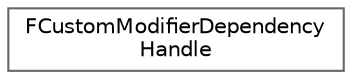 digraph "Graphical Class Hierarchy"
{
 // INTERACTIVE_SVG=YES
 // LATEX_PDF_SIZE
  bgcolor="transparent";
  edge [fontname=Helvetica,fontsize=10,labelfontname=Helvetica,labelfontsize=10];
  node [fontname=Helvetica,fontsize=10,shape=box,height=0.2,width=0.4];
  rankdir="LR";
  Node0 [id="Node000000",label="FCustomModifierDependency\lHandle",height=0.2,width=0.4,color="grey40", fillcolor="white", style="filled",URL="$d2/d51/structFCustomModifierDependencyHandle.html",tooltip="Helper struct to hold data about external dependencies for custom modifiers."];
}
